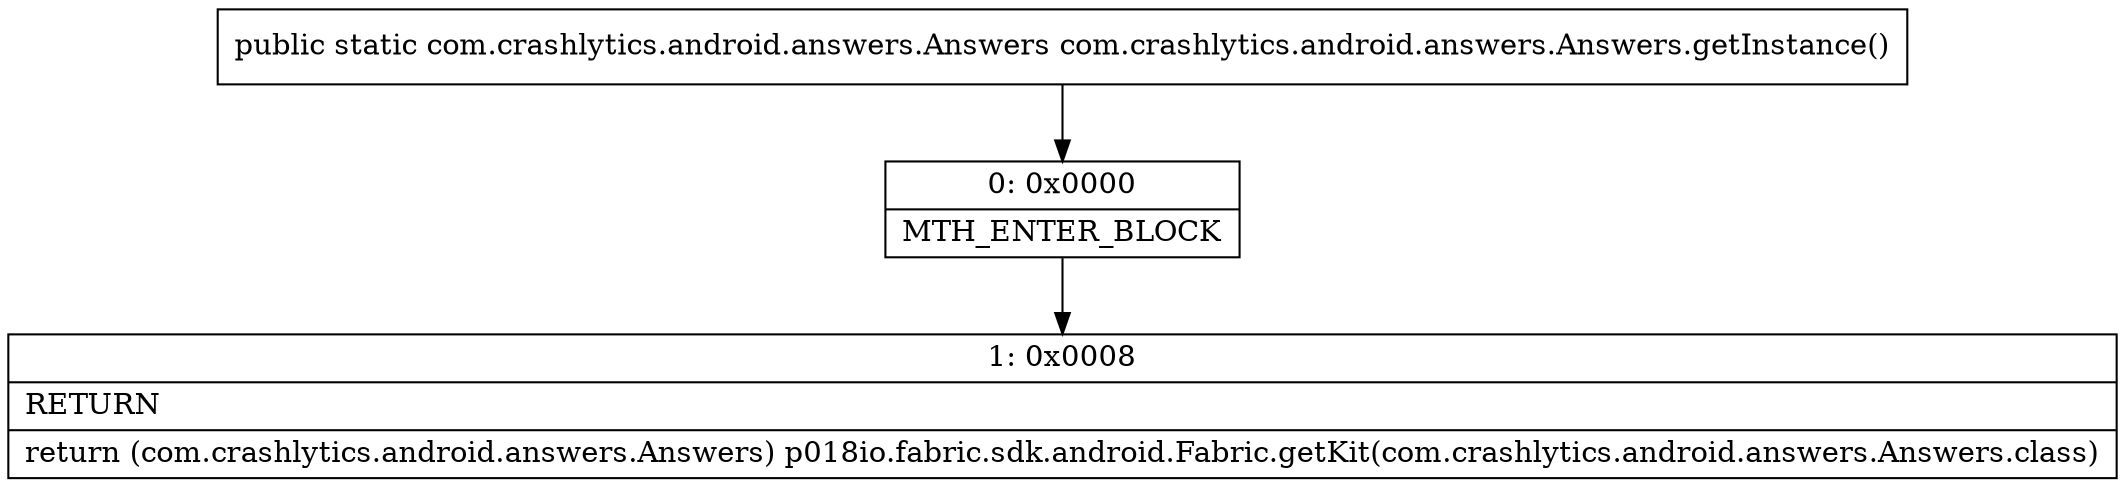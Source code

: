 digraph "CFG forcom.crashlytics.android.answers.Answers.getInstance()Lcom\/crashlytics\/android\/answers\/Answers;" {
Node_0 [shape=record,label="{0\:\ 0x0000|MTH_ENTER_BLOCK\l}"];
Node_1 [shape=record,label="{1\:\ 0x0008|RETURN\l|return (com.crashlytics.android.answers.Answers) p018io.fabric.sdk.android.Fabric.getKit(com.crashlytics.android.answers.Answers.class)\l}"];
MethodNode[shape=record,label="{public static com.crashlytics.android.answers.Answers com.crashlytics.android.answers.Answers.getInstance() }"];
MethodNode -> Node_0;
Node_0 -> Node_1;
}

